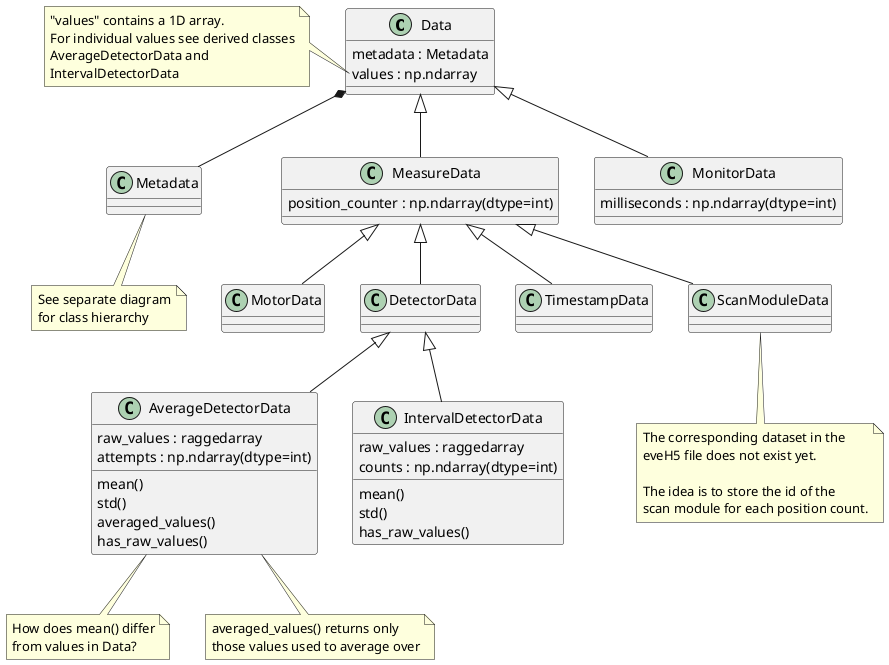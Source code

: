 @startuml
'skinparam dpi 150

class Data {
    metadata : Metadata
    values : np.ndarray
}
note left of Data::values
    "values" contains a 1D array.
    For individual values see derived classes
    AverageDetectorData and
    IntervalDetectorData
end note

class Metadata {
}
note bottom: See separate diagram\nfor class hierarchy

class MeasureData {
    {field} position_counter : np.ndarray(dtype=int)
}

class MonitorData {
    {field} milliseconds : np.ndarray(dtype=int)
}

class MotorData {
}

class DetectorData {
}

class TimestampData {
}

class ScanModuleData {
}
note bottom
    The corresponding dataset in the
    eveH5 file does not exist yet.

    The idea is to store the id of the
    scan module for each position count.
end note

class AverageDetectorData {
    raw_values : raggedarray
    {field} attempts : np.ndarray(dtype=int)
    mean()
    std()
    averaged_values()
    has_raw_values()
}
note bottom: How does mean() differ\nfrom values in Data?
note bottom of AverageDetectorData: averaged_values() returns only\nthose values used to average over

class IntervalDetectorData {
    raw_values : raggedarray
    {field} counts : np.ndarray(dtype=int)
    mean()
    std()
    has_raw_values()
}

Data *-- Metadata
Data <|-- MeasureData
Data <|-- MonitorData
MeasureData <|-- MotorData
MeasureData <|-- DetectorData
MeasureData <|-- TimestampData
MeasureData <|-- ScanModuleData
DetectorData <|-- AverageDetectorData
DetectorData <|-- IntervalDetectorData

@enduml
